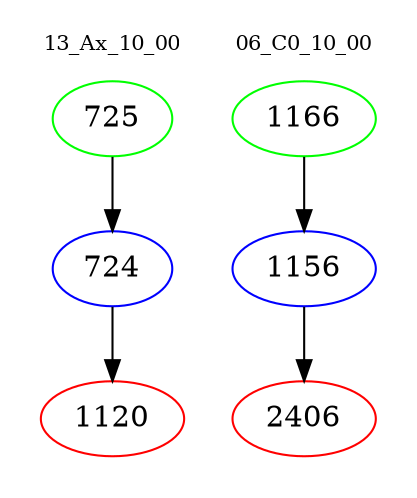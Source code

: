digraph{
subgraph cluster_0 {
color = white
label = "13_Ax_10_00";
fontsize=10;
T0_725 [label="725", color="green"]
T0_725 -> T0_724 [color="black"]
T0_724 [label="724", color="blue"]
T0_724 -> T0_1120 [color="black"]
T0_1120 [label="1120", color="red"]
}
subgraph cluster_1 {
color = white
label = "06_C0_10_00";
fontsize=10;
T1_1166 [label="1166", color="green"]
T1_1166 -> T1_1156 [color="black"]
T1_1156 [label="1156", color="blue"]
T1_1156 -> T1_2406 [color="black"]
T1_2406 [label="2406", color="red"]
}
}
